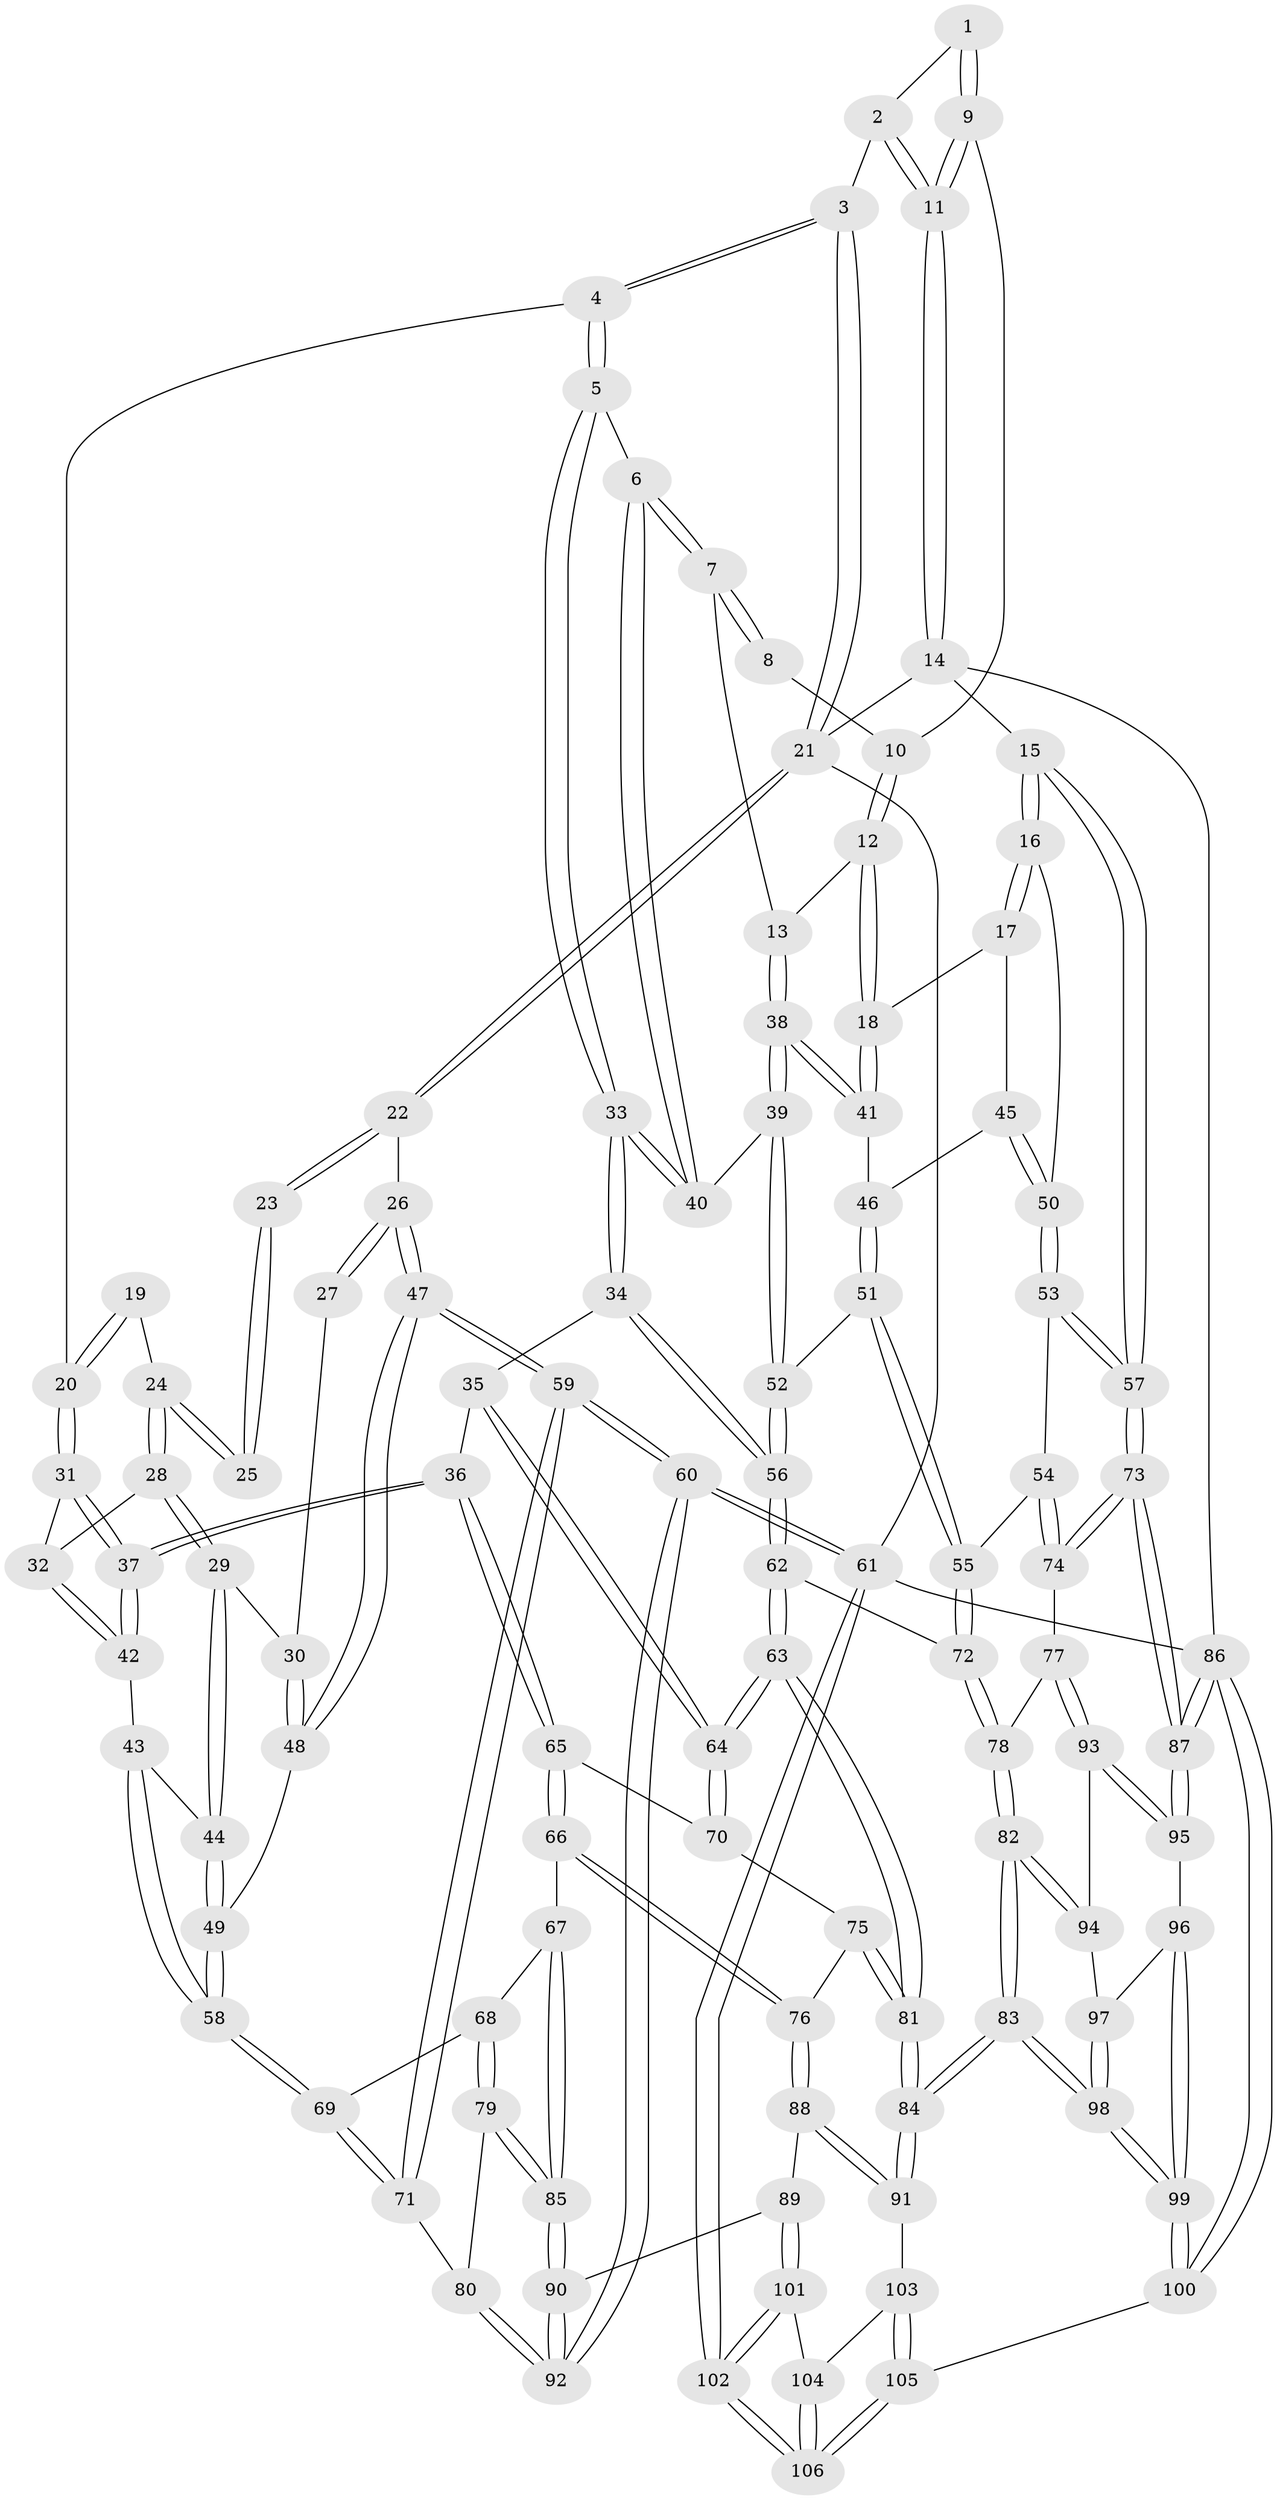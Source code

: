 // coarse degree distribution, {2: 0.25, 4: 0.34375, 3: 0.3125, 6: 0.03125, 5: 0.0625}
// Generated by graph-tools (version 1.1) at 2025/54/03/04/25 22:54:15]
// undirected, 106 vertices, 262 edges
graph export_dot {
  node [color=gray90,style=filled];
  1 [pos="+0.8562314567150795+0.04229251254955386"];
  2 [pos="+0.5794574049611555+0"];
  3 [pos="+0.46930308394900566+0"];
  4 [pos="+0.4705218470344809+0"];
  5 [pos="+0.5186492261025122+0.0022669882897004947"];
  6 [pos="+0.5882798258854436+0.06434293188645691"];
  7 [pos="+0.7179715470676495+0.13091689434680398"];
  8 [pos="+0.8371476980555894+0.05701623463418447"];
  9 [pos="+0.9612222975082074+0"];
  10 [pos="+0.900405031708938+0.14026648877595532"];
  11 [pos="+1+0"];
  12 [pos="+0.8792187622998193+0.21847778714365854"];
  13 [pos="+0.7408345138721065+0.15610014811226824"];
  14 [pos="+1+0"];
  15 [pos="+1+0.23760876234324"];
  16 [pos="+0.9912806545775428+0.2691677606238496"];
  17 [pos="+0.9093126536948837+0.25012833993285294"];
  18 [pos="+0.9090144627582637+0.24999796392544893"];
  19 [pos="+0.30885026384987635+0.05176427740635975"];
  20 [pos="+0.46708979015774965+0"];
  21 [pos="+0+0"];
  22 [pos="+0+0"];
  23 [pos="+0.09209519203829071+0.05331687848517009"];
  24 [pos="+0.18556903713267248+0.16373675807386354"];
  25 [pos="+0.13539186901527+0.15833566312466527"];
  26 [pos="+0+0.19462007483917998"];
  27 [pos="+0.1163013599769764+0.16381543504820842"];
  28 [pos="+0.19402706674540326+0.26687091230225757"];
  29 [pos="+0.13344459448247004+0.31233057596056446"];
  30 [pos="+0.09198636135431452+0.30800866420036127"];
  31 [pos="+0.4430867933338845+0.023775895662380666"];
  32 [pos="+0.2500518332616384+0.2926873684678196"];
  33 [pos="+0.5184629062844418+0.3931973486449149"];
  34 [pos="+0.49706896097743064+0.41579823029924357"];
  35 [pos="+0.41843608668427673+0.42270682129967896"];
  36 [pos="+0.36515509843519356+0.42534290504481326"];
  37 [pos="+0.3642899540207898+0.4243465164088847"];
  38 [pos="+0.7214686655149013+0.3499716775216797"];
  39 [pos="+0.7034869567605313+0.3698697034666569"];
  40 [pos="+0.6273459734465768+0.345296192254599"];
  41 [pos="+0.8015317257380044+0.3348186794650492"];
  42 [pos="+0.3587102619705577+0.4222305761985244"];
  43 [pos="+0.26583680877768+0.4281801540109391"];
  44 [pos="+0.14802573002214184+0.3518702474685812"];
  45 [pos="+0.8640772979612791+0.38668445011958397"];
  46 [pos="+0.834426185148169+0.3971539089068659"];
  47 [pos="+0+0.2874351845852642"];
  48 [pos="+0+0.32314723336608725"];
  49 [pos="+0.10715083737257795+0.4937525509023693"];
  50 [pos="+0.9232179475958986+0.43545978687522063"];
  51 [pos="+0.7923788811310803+0.495875373306069"];
  52 [pos="+0.7142104559046863+0.4147656771545619"];
  53 [pos="+0.9218801266819914+0.47851946805688655"];
  54 [pos="+0.8268790519543316+0.509621358791729"];
  55 [pos="+0.7970490503180166+0.5055029859490725"];
  56 [pos="+0.5907070779336971+0.5211173418330369"];
  57 [pos="+1+0.6208072090752349"];
  58 [pos="+0.10847746794100313+0.495730317990666"];
  59 [pos="+0+0.726921854633919"];
  60 [pos="+0+0.9433490238970197"];
  61 [pos="+0+1"];
  62 [pos="+0.6013507286636146+0.5679796732277489"];
  63 [pos="+0.5638547901816434+0.6175809719800834"];
  64 [pos="+0.5203974756471952+0.5933824018266711"];
  65 [pos="+0.3616332799642594+0.4530894081833719"];
  66 [pos="+0.29394295978263+0.5935757354701466"];
  67 [pos="+0.273228459952309+0.5978972570842087"];
  68 [pos="+0.14779417343100168+0.5487546029870106"];
  69 [pos="+0.10860859579219366+0.5141501416112697"];
  70 [pos="+0.4303570543216802+0.5545885489895436"];
  71 [pos="+0.03606758803904443+0.5988147110716303"];
  72 [pos="+0.7329010668016605+0.5941834280062083"];
  73 [pos="+1+0.7677322666604169"];
  74 [pos="+0.9406653507652606+0.6972688151462949"];
  75 [pos="+0.43620808717355614+0.6122555024957601"];
  76 [pos="+0.3213990732096374+0.6391522946392257"];
  77 [pos="+0.8094223915539246+0.7097054099248722"];
  78 [pos="+0.7519234682211136+0.6628476257360733"];
  79 [pos="+0.14915456270184022+0.6766866522572308"];
  80 [pos="+0.13078699924547807+0.6756787799277553"];
  81 [pos="+0.5184910181881395+0.7547270114524286"];
  82 [pos="+0.5670420041151345+0.7903262669479854"];
  83 [pos="+0.5269957049359877+0.8000372925896795"];
  84 [pos="+0.5138657827822687+0.7926254589096424"];
  85 [pos="+0.1799380934245412+0.6927741615897168"];
  86 [pos="+1+1"];
  87 [pos="+1+0.9923375905765455"];
  88 [pos="+0.37710299483363113+0.7736388848613929"];
  89 [pos="+0.233166856934968+0.825907265721856"];
  90 [pos="+0.20976130726701672+0.815926661679196"];
  91 [pos="+0.47149261968828715+0.8003144093467442"];
  92 [pos="+0+0.8766662308840643"];
  93 [pos="+0.7903342389310937+0.7662988881962141"];
  94 [pos="+0.7447751882791828+0.81559001905685"];
  95 [pos="+0.8607470690096781+0.8603640445487595"];
  96 [pos="+0.8043613051842976+0.8755507010624717"];
  97 [pos="+0.7477153120126699+0.8265926134500277"];
  98 [pos="+0.6744422475959473+1"];
  99 [pos="+0.6911040628439631+1"];
  100 [pos="+0.7044711108679879+1"];
  101 [pos="+0.24966373698050098+0.9893254720830034"];
  102 [pos="+0.21626966063796868+1"];
  103 [pos="+0.4593665145166042+0.8258177551036827"];
  104 [pos="+0.3841147609795955+0.9085291554438983"];
  105 [pos="+0.37596859649029046+1"];
  106 [pos="+0.29347062131764023+1"];
  1 -- 2;
  1 -- 9;
  1 -- 9;
  2 -- 3;
  2 -- 11;
  2 -- 11;
  3 -- 4;
  3 -- 4;
  3 -- 21;
  3 -- 21;
  4 -- 5;
  4 -- 5;
  4 -- 20;
  5 -- 6;
  5 -- 33;
  5 -- 33;
  6 -- 7;
  6 -- 7;
  6 -- 40;
  6 -- 40;
  7 -- 8;
  7 -- 8;
  7 -- 13;
  8 -- 10;
  9 -- 10;
  9 -- 11;
  9 -- 11;
  10 -- 12;
  10 -- 12;
  11 -- 14;
  11 -- 14;
  12 -- 13;
  12 -- 18;
  12 -- 18;
  13 -- 38;
  13 -- 38;
  14 -- 15;
  14 -- 21;
  14 -- 86;
  15 -- 16;
  15 -- 16;
  15 -- 57;
  15 -- 57;
  16 -- 17;
  16 -- 17;
  16 -- 50;
  17 -- 18;
  17 -- 45;
  18 -- 41;
  18 -- 41;
  19 -- 20;
  19 -- 20;
  19 -- 24;
  20 -- 31;
  20 -- 31;
  21 -- 22;
  21 -- 22;
  21 -- 61;
  22 -- 23;
  22 -- 23;
  22 -- 26;
  23 -- 25;
  23 -- 25;
  24 -- 25;
  24 -- 25;
  24 -- 28;
  24 -- 28;
  26 -- 27;
  26 -- 27;
  26 -- 47;
  26 -- 47;
  27 -- 30;
  28 -- 29;
  28 -- 29;
  28 -- 32;
  29 -- 30;
  29 -- 44;
  29 -- 44;
  30 -- 48;
  30 -- 48;
  31 -- 32;
  31 -- 37;
  31 -- 37;
  32 -- 42;
  32 -- 42;
  33 -- 34;
  33 -- 34;
  33 -- 40;
  33 -- 40;
  34 -- 35;
  34 -- 56;
  34 -- 56;
  35 -- 36;
  35 -- 64;
  35 -- 64;
  36 -- 37;
  36 -- 37;
  36 -- 65;
  36 -- 65;
  37 -- 42;
  37 -- 42;
  38 -- 39;
  38 -- 39;
  38 -- 41;
  38 -- 41;
  39 -- 40;
  39 -- 52;
  39 -- 52;
  41 -- 46;
  42 -- 43;
  43 -- 44;
  43 -- 58;
  43 -- 58;
  44 -- 49;
  44 -- 49;
  45 -- 46;
  45 -- 50;
  45 -- 50;
  46 -- 51;
  46 -- 51;
  47 -- 48;
  47 -- 48;
  47 -- 59;
  47 -- 59;
  48 -- 49;
  49 -- 58;
  49 -- 58;
  50 -- 53;
  50 -- 53;
  51 -- 52;
  51 -- 55;
  51 -- 55;
  52 -- 56;
  52 -- 56;
  53 -- 54;
  53 -- 57;
  53 -- 57;
  54 -- 55;
  54 -- 74;
  54 -- 74;
  55 -- 72;
  55 -- 72;
  56 -- 62;
  56 -- 62;
  57 -- 73;
  57 -- 73;
  58 -- 69;
  58 -- 69;
  59 -- 60;
  59 -- 60;
  59 -- 71;
  59 -- 71;
  60 -- 61;
  60 -- 61;
  60 -- 92;
  60 -- 92;
  61 -- 102;
  61 -- 102;
  61 -- 86;
  62 -- 63;
  62 -- 63;
  62 -- 72;
  63 -- 64;
  63 -- 64;
  63 -- 81;
  63 -- 81;
  64 -- 70;
  64 -- 70;
  65 -- 66;
  65 -- 66;
  65 -- 70;
  66 -- 67;
  66 -- 76;
  66 -- 76;
  67 -- 68;
  67 -- 85;
  67 -- 85;
  68 -- 69;
  68 -- 79;
  68 -- 79;
  69 -- 71;
  69 -- 71;
  70 -- 75;
  71 -- 80;
  72 -- 78;
  72 -- 78;
  73 -- 74;
  73 -- 74;
  73 -- 87;
  73 -- 87;
  74 -- 77;
  75 -- 76;
  75 -- 81;
  75 -- 81;
  76 -- 88;
  76 -- 88;
  77 -- 78;
  77 -- 93;
  77 -- 93;
  78 -- 82;
  78 -- 82;
  79 -- 80;
  79 -- 85;
  79 -- 85;
  80 -- 92;
  80 -- 92;
  81 -- 84;
  81 -- 84;
  82 -- 83;
  82 -- 83;
  82 -- 94;
  82 -- 94;
  83 -- 84;
  83 -- 84;
  83 -- 98;
  83 -- 98;
  84 -- 91;
  84 -- 91;
  85 -- 90;
  85 -- 90;
  86 -- 87;
  86 -- 87;
  86 -- 100;
  86 -- 100;
  87 -- 95;
  87 -- 95;
  88 -- 89;
  88 -- 91;
  88 -- 91;
  89 -- 90;
  89 -- 101;
  89 -- 101;
  90 -- 92;
  90 -- 92;
  91 -- 103;
  93 -- 94;
  93 -- 95;
  93 -- 95;
  94 -- 97;
  95 -- 96;
  96 -- 97;
  96 -- 99;
  96 -- 99;
  97 -- 98;
  97 -- 98;
  98 -- 99;
  98 -- 99;
  99 -- 100;
  99 -- 100;
  100 -- 105;
  101 -- 102;
  101 -- 102;
  101 -- 104;
  102 -- 106;
  102 -- 106;
  103 -- 104;
  103 -- 105;
  103 -- 105;
  104 -- 106;
  104 -- 106;
  105 -- 106;
  105 -- 106;
}
